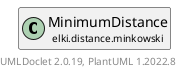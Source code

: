 @startuml
    remove .*\.(Instance|Par|Parameterizer|Factory)$
    set namespaceSeparator none
    hide empty fields
    hide empty methods

    class "<size:14>MinimumDistance.Par\n<size:10>elki.distance.minkowski" as elki.distance.minkowski.MinimumDistance.Par [[MinimumDistance.Par.html]] {
        +make(): MinimumDistance
    }

    interface "<size:14>Parameterizer\n<size:10>elki.utilities.optionhandling" as elki.utilities.optionhandling.Parameterizer [[../../utilities/optionhandling/Parameterizer.html]] {
        {abstract} +make(): Object
    }
    class "<size:14>MinimumDistance\n<size:10>elki.distance.minkowski" as elki.distance.minkowski.MinimumDistance [[MinimumDistance.html]]

    elki.utilities.optionhandling.Parameterizer <|.. elki.distance.minkowski.MinimumDistance.Par
    elki.distance.minkowski.MinimumDistance +-- elki.distance.minkowski.MinimumDistance.Par

    center footer UMLDoclet 2.0.19, PlantUML 1.2022.8
@enduml
